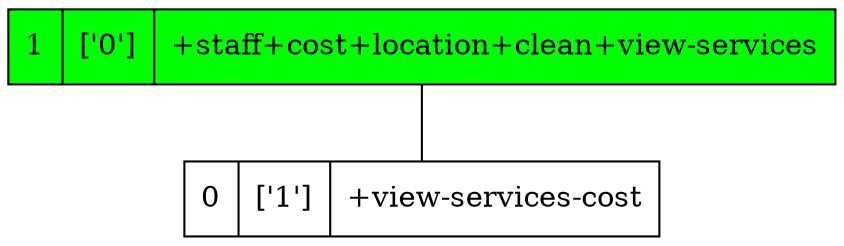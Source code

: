 strict digraph G {
1 [shape=record, label="1 | ['0'] | +staff+cost+location+clean+view-services", style=filled, fillcolor=green];
0 [shape=record, label="0 | ['1'] | +view-services-cost"];
1 -> 0  [dir=none];
}
